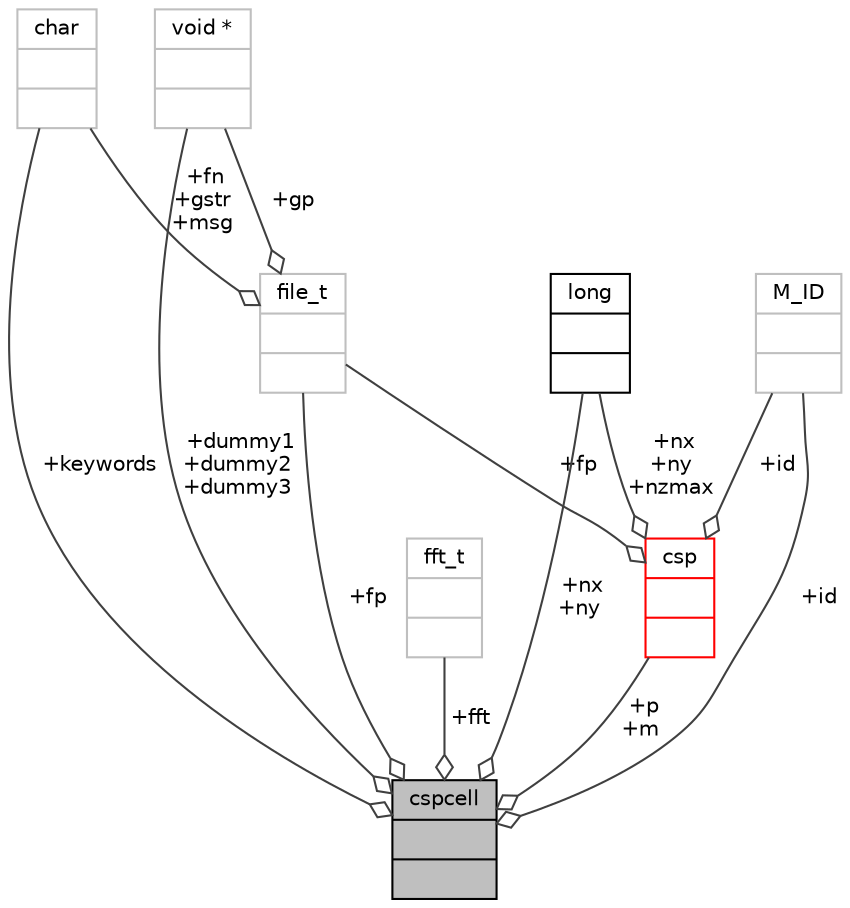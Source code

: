 digraph "cspcell"
{
 // INTERACTIVE_SVG=YES
  bgcolor="transparent";
  edge [fontname="Helvetica",fontsize="10",labelfontname="Helvetica",labelfontsize="10"];
  node [fontname="Helvetica",fontsize="10",shape=record];
  Node180 [label="{cspcell\n||}",height=0.2,width=0.4,color="black", fillcolor="grey75", style="filled", fontcolor="black"];
  Node181 -> Node180 [color="grey25",fontsize="10",style="solid",label=" +fp" ,arrowhead="odiamond",fontname="Helvetica"];
  Node181 [label="{file_t\n||}",height=0.2,width=0.4,color="grey75"];
  Node182 -> Node181 [color="grey25",fontsize="10",style="solid",label=" +fn\n+gstr\n+msg" ,arrowhead="odiamond",fontname="Helvetica"];
  Node182 [label="{char\n||}",height=0.2,width=0.4,color="grey75"];
  Node184 -> Node181 [color="grey25",fontsize="10",style="solid",label=" +gp" ,arrowhead="odiamond",fontname="Helvetica"];
  Node184 [label="{void *\n||}",height=0.2,width=0.4,color="grey75"];
  Node185 -> Node180 [color="grey25",fontsize="10",style="solid",label=" +fft" ,arrowhead="odiamond",fontname="Helvetica"];
  Node185 [label="{fft_t\n||}",height=0.2,width=0.4,color="grey75"];
  Node182 -> Node180 [color="grey25",fontsize="10",style="solid",label=" +keywords" ,arrowhead="odiamond",fontname="Helvetica"];
  Node188 -> Node180 [color="grey25",fontsize="10",style="solid",label=" +p\n+m" ,arrowhead="odiamond",fontname="Helvetica"];
  Node188 [label="{csp\n||}",height=0.2,width=0.4,color="red",URL="$df/def/type_8h.html#d1/d2a/structcsp"];
  Node181 -> Node188 [color="grey25",fontsize="10",style="solid",label=" +fp" ,arrowhead="odiamond",fontname="Helvetica"];
  Node189 -> Node188 [color="grey25",fontsize="10",style="solid",label=" +nx\n+ny\n+nzmax" ,arrowhead="odiamond",fontname="Helvetica"];
  Node189 [label="{long\n||}",height=0.2,width=0.4,color="black",URL="$d7/d63/classlong.html"];
  Node191 -> Node188 [color="grey25",fontsize="10",style="solid",label=" +id" ,arrowhead="odiamond",fontname="Helvetica"];
  Node191 [label="{M_ID\n||}",height=0.2,width=0.4,color="grey75"];
  Node189 -> Node180 [color="grey25",fontsize="10",style="solid",label=" +nx\n+ny" ,arrowhead="odiamond",fontname="Helvetica"];
  Node191 -> Node180 [color="grey25",fontsize="10",style="solid",label=" +id" ,arrowhead="odiamond",fontname="Helvetica"];
  Node184 -> Node180 [color="grey25",fontsize="10",style="solid",label=" +dummy1\n+dummy2\n+dummy3" ,arrowhead="odiamond",fontname="Helvetica"];
}
